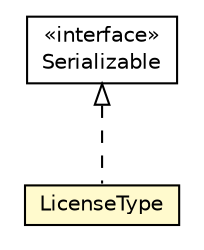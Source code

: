 #!/usr/local/bin/dot
#
# Class diagram 
# Generated by UMLGraph version R5_6-24-gf6e263 (http://www.umlgraph.org/)
#

digraph G {
	edge [fontname="Helvetica",fontsize=10,labelfontname="Helvetica",labelfontsize=10];
	node [fontname="Helvetica",fontsize=10,shape=plaintext];
	nodesep=0.25;
	ranksep=0.5;
	// org.universAAL.tools.ucc.model.usrv.LicenseType
	c66603 [label=<<table title="org.universAAL.tools.ucc.model.usrv.LicenseType" border="0" cellborder="1" cellspacing="0" cellpadding="2" port="p" bgcolor="lemonChiffon" href="./LicenseType.html">
		<tr><td><table border="0" cellspacing="0" cellpadding="1">
<tr><td align="center" balign="center"> LicenseType </td></tr>
		</table></td></tr>
		</table>>, URL="./LicenseType.html", fontname="Helvetica", fontcolor="black", fontsize=10.0];
	//org.universAAL.tools.ucc.model.usrv.LicenseType implements java.io.Serializable
	c66797:p -> c66603:p [dir=back,arrowtail=empty,style=dashed];
	// java.io.Serializable
	c66797 [label=<<table title="java.io.Serializable" border="0" cellborder="1" cellspacing="0" cellpadding="2" port="p" href="http://java.sun.com/j2se/1.4.2/docs/api/java/io/Serializable.html">
		<tr><td><table border="0" cellspacing="0" cellpadding="1">
<tr><td align="center" balign="center"> &#171;interface&#187; </td></tr>
<tr><td align="center" balign="center"> Serializable </td></tr>
		</table></td></tr>
		</table>>, URL="http://java.sun.com/j2se/1.4.2/docs/api/java/io/Serializable.html", fontname="Helvetica", fontcolor="black", fontsize=10.0];
}

